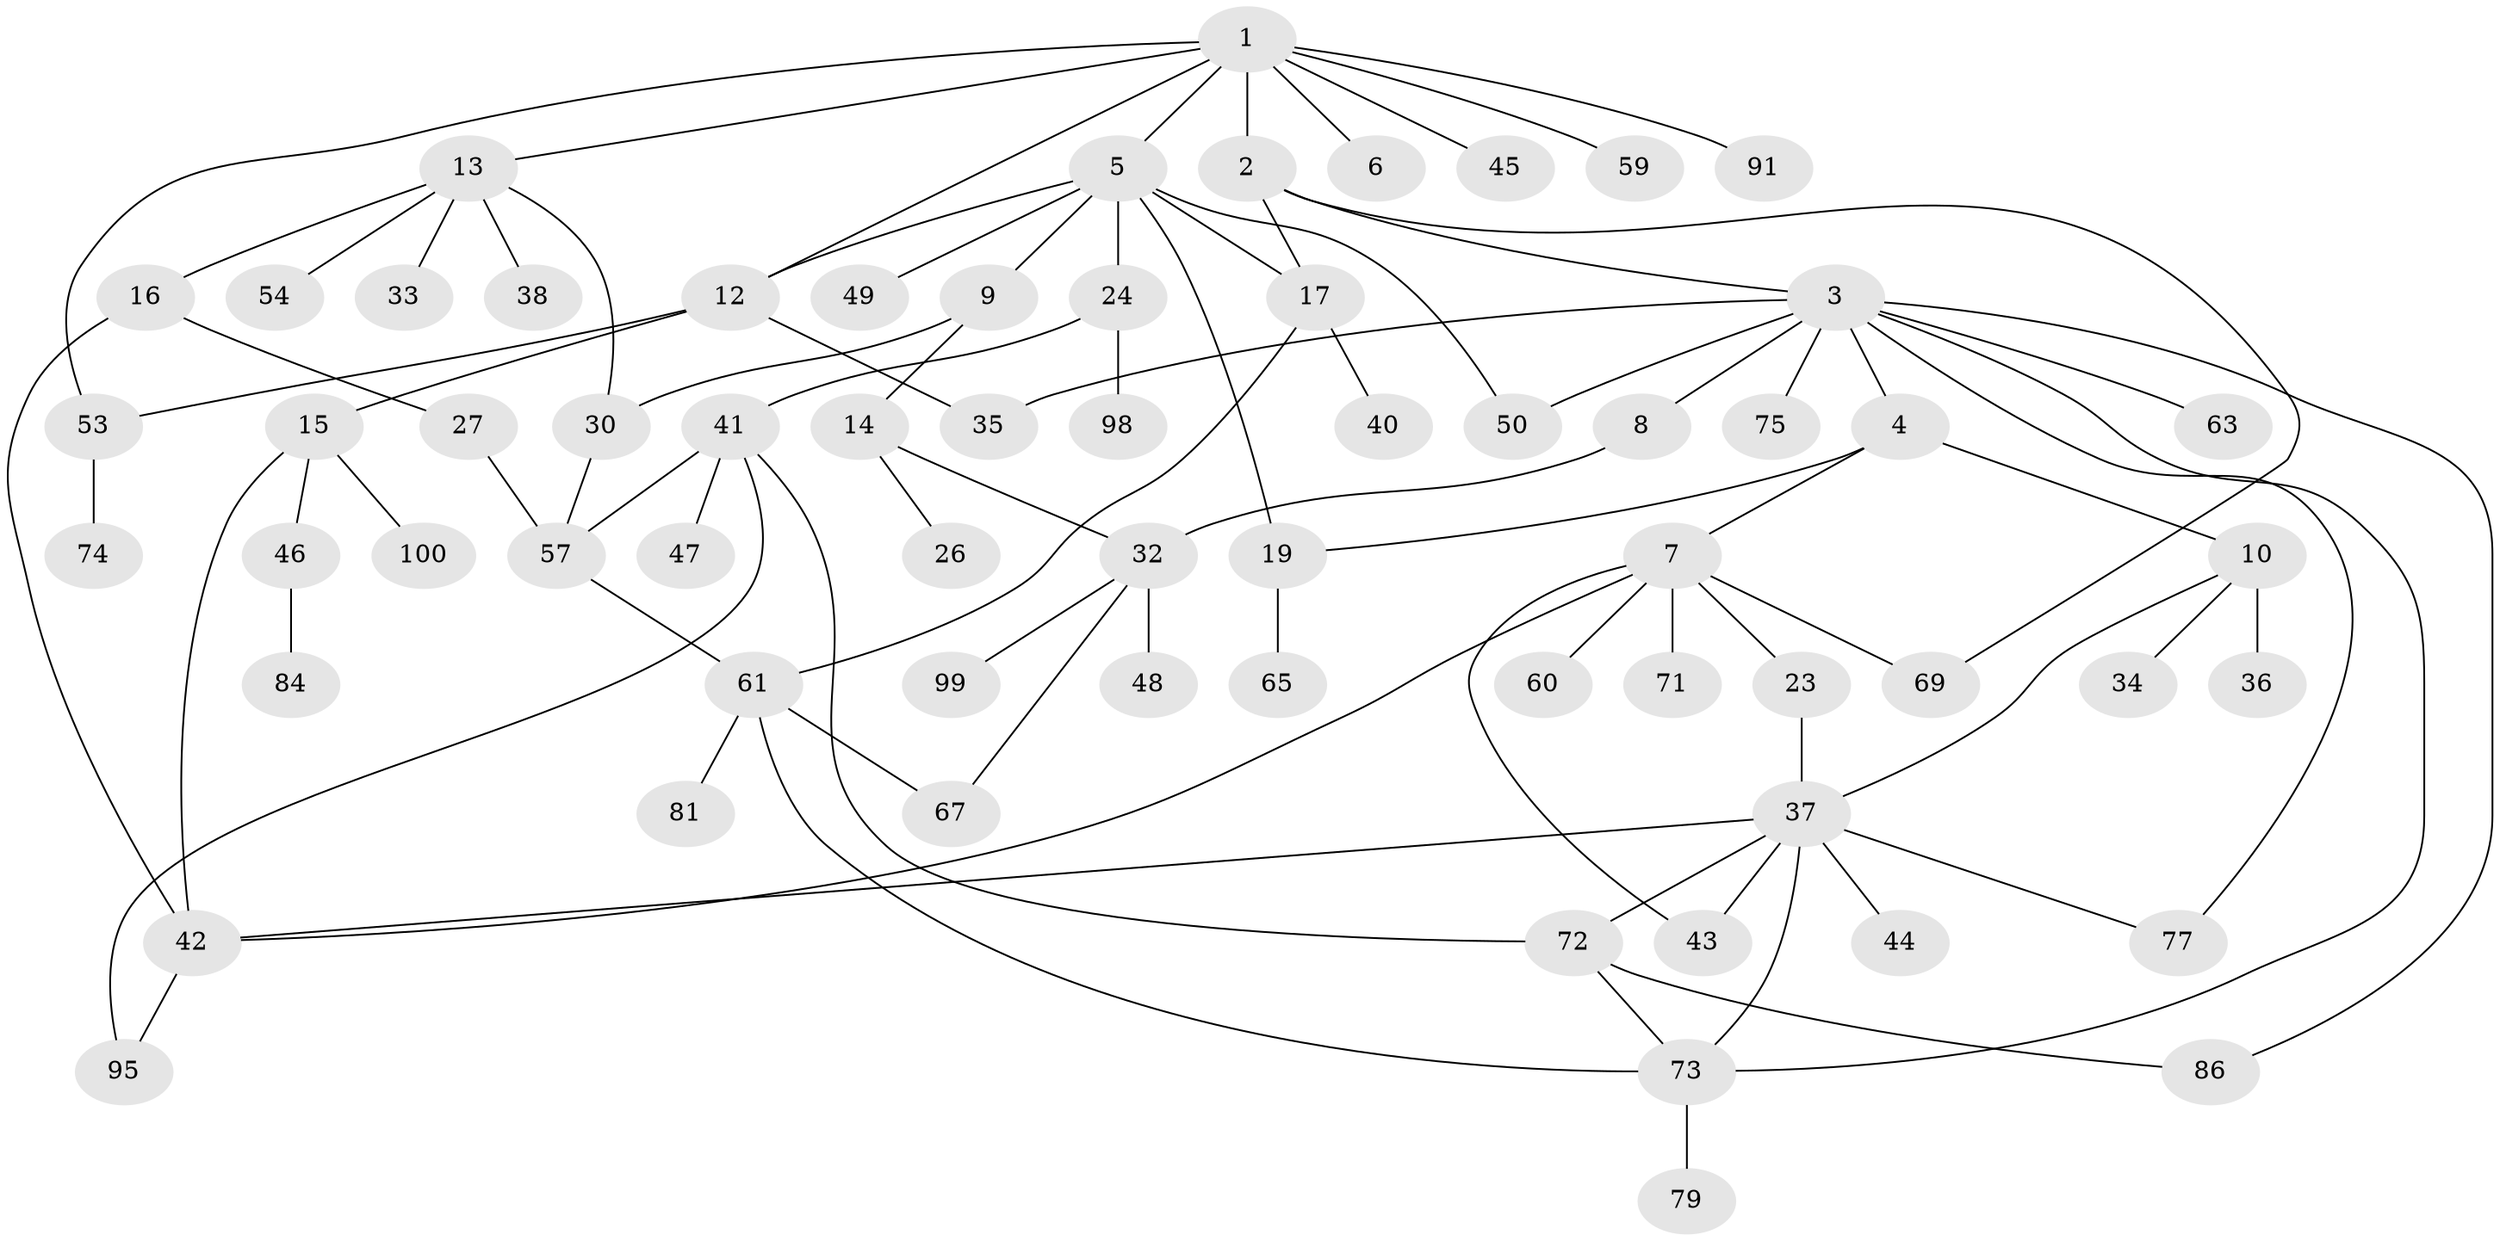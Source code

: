 // original degree distribution, {7: 0.03, 5: 0.07, 6: 0.02, 4: 0.09, 2: 0.31, 3: 0.14, 1: 0.33, 9: 0.01}
// Generated by graph-tools (version 1.1) at 2025/11/02/21/25 10:11:06]
// undirected, 65 vertices, 89 edges
graph export_dot {
graph [start="1"]
  node [color=gray90,style=filled];
  1 [super="+18"];
  2 [super="+52"];
  3 [super="+29"];
  4;
  5 [super="+20"];
  6 [super="+11"];
  7 [super="+58"];
  8;
  9;
  10 [super="+25"];
  12 [super="+78"];
  13 [super="+31"];
  14 [super="+21"];
  15 [super="+22"];
  16 [super="+56"];
  17;
  19;
  23 [super="+28"];
  24 [super="+39"];
  26;
  27;
  30;
  32 [super="+88"];
  33 [super="+80"];
  34;
  35;
  36 [super="+66"];
  37 [super="+51"];
  38;
  40 [super="+96"];
  41 [super="+93"];
  42 [super="+70"];
  43;
  44;
  45;
  46 [super="+82"];
  47 [super="+62"];
  48 [super="+94"];
  49;
  50 [super="+97"];
  53 [super="+55"];
  54;
  57 [super="+83"];
  59 [super="+68"];
  60;
  61 [super="+64"];
  63 [super="+92"];
  65;
  67 [super="+89"];
  69 [super="+85"];
  71;
  72;
  73 [super="+76"];
  74;
  75;
  77 [super="+87"];
  79;
  81;
  84;
  86 [super="+90"];
  91;
  95;
  98;
  99;
  100;
  1 -- 2;
  1 -- 5;
  1 -- 6;
  1 -- 12;
  1 -- 13;
  1 -- 53;
  1 -- 91;
  1 -- 45;
  1 -- 59;
  2 -- 3;
  2 -- 17;
  2 -- 69;
  3 -- 4;
  3 -- 8;
  3 -- 63;
  3 -- 86;
  3 -- 35;
  3 -- 73;
  3 -- 75;
  3 -- 77;
  3 -- 50;
  4 -- 7;
  4 -- 10;
  4 -- 19;
  5 -- 9;
  5 -- 17;
  5 -- 24;
  5 -- 50;
  5 -- 19;
  5 -- 49;
  5 -- 12;
  7 -- 23;
  7 -- 42;
  7 -- 60;
  7 -- 69;
  7 -- 71;
  7 -- 43;
  8 -- 32;
  9 -- 14;
  9 -- 30;
  10 -- 34;
  10 -- 36;
  10 -- 37;
  12 -- 15;
  12 -- 35;
  12 -- 53;
  13 -- 16;
  13 -- 30;
  13 -- 54;
  13 -- 33;
  13 -- 38;
  14 -- 26;
  14 -- 32;
  15 -- 46;
  15 -- 42;
  15 -- 100;
  16 -- 27;
  16 -- 42;
  17 -- 40;
  17 -- 61;
  19 -- 65;
  23 -- 37;
  24 -- 41;
  24 -- 98;
  27 -- 57;
  30 -- 57;
  32 -- 48;
  32 -- 67;
  32 -- 99;
  37 -- 43;
  37 -- 44;
  37 -- 77;
  37 -- 72;
  37 -- 73;
  37 -- 42;
  41 -- 47;
  41 -- 72;
  41 -- 57;
  41 -- 95;
  42 -- 95;
  46 -- 84;
  53 -- 74;
  57 -- 61;
  61 -- 67 [weight=2];
  61 -- 81;
  61 -- 73;
  72 -- 73;
  72 -- 86;
  73 -- 79;
}
